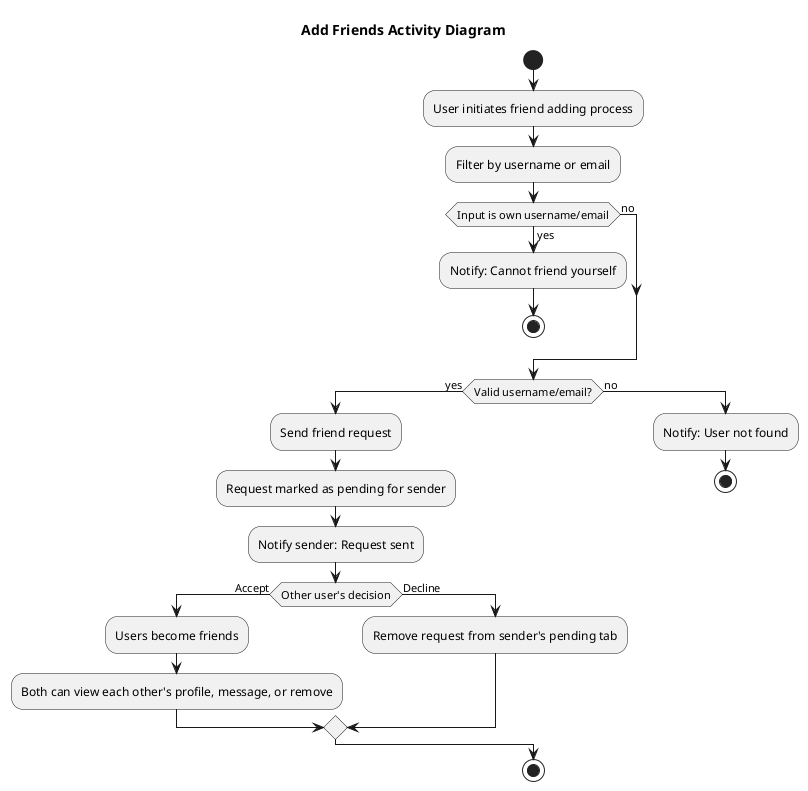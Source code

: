@startuml
title Add Friends Activity Diagram
start

:User initiates friend adding process;

:Filter by username or email;

if (Input is own username/email) then (yes)
  :Notify: Cannot friend yourself;
  stop
else (no)
endif

if (Valid username/email?) then (yes)
  :Send friend request;
  :Request marked as pending for sender;
  :Notify sender: Request sent;
  if (Other user's decision) then (Accept)
    :Users become friends;
    :Both can view each other's profile, message, or remove;
  else (Decline)
    :Remove request from sender's pending tab;
  endif
else (no)
  :Notify: User not found;
  stop
endif

stop
@enduml
